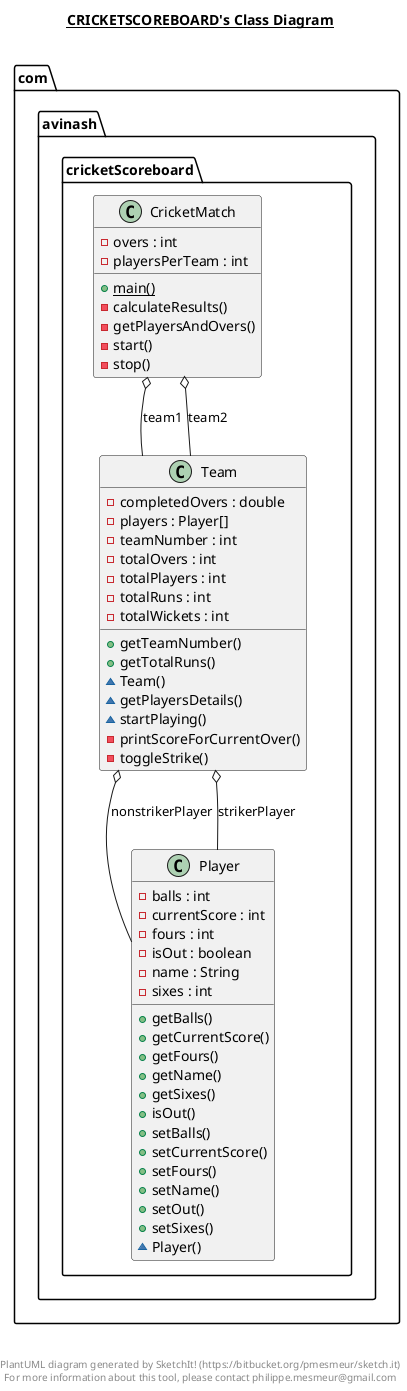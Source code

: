 @startuml

title __CRICKETSCOREBOARD's Class Diagram__\n

  namespace com.avinash.cricketScoreboard {
    class com.avinash.cricketScoreboard.CricketMatch {
        - overs : int
        - playersPerTeam : int
        {static} + main()
        - calculateResults()
        - getPlayersAndOvers()
        - start()
        - stop()
    }
  }
  

  namespace com.avinash.cricketScoreboard {
    class com.avinash.cricketScoreboard.Player {
        - balls : int
        - currentScore : int
        - fours : int
        - isOut : boolean
        - name : String
        - sixes : int
        + getBalls()
        + getCurrentScore()
        + getFours()
        + getName()
        + getSixes()
        + isOut()
        + setBalls()
        + setCurrentScore()
        + setFours()
        + setName()
        + setOut()
        + setSixes()
        ~ Player()
    }
  }
  

  namespace com.avinash.cricketScoreboard {
    class com.avinash.cricketScoreboard.Team {
        - completedOvers : double
        - players : Player[]
        - teamNumber : int
        - totalOvers : int
        - totalPlayers : int
        - totalRuns : int
        - totalWickets : int
        + getTeamNumber()
        + getTotalRuns()
        ~ Team()
        ~ getPlayersDetails()
        ~ startPlaying()
        - printScoreForCurrentOver()
        - toggleStrike()
    }
  }
  

  com.avinash.cricketScoreboard.CricketMatch o-- com.avinash.cricketScoreboard.Team : team1
  com.avinash.cricketScoreboard.CricketMatch o-- com.avinash.cricketScoreboard.Team : team2
  com.avinash.cricketScoreboard.Team o-- com.avinash.cricketScoreboard.Player : nonstrikerPlayer
  com.avinash.cricketScoreboard.Team o-- com.avinash.cricketScoreboard.Player : strikerPlayer


right footer


PlantUML diagram generated by SketchIt! (https://bitbucket.org/pmesmeur/sketch.it)
For more information about this tool, please contact philippe.mesmeur@gmail.com
endfooter

@enduml
